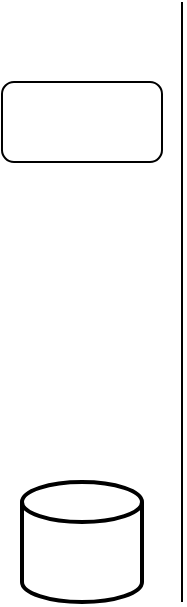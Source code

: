 <mxfile version="13.10.0" type="github"><diagram id="yvfL5rS_ktrZTFr5pAk7" name="第 1 页"><mxGraphModel dx="899" dy="504" grid="1" gridSize="10" guides="1" tooltips="1" connect="1" arrows="1" fold="1" page="1" pageScale="1" pageWidth="827" pageHeight="1169" math="0" shadow="0"><root><mxCell id="0"/><mxCell id="1" parent="0"/><mxCell id="1KeufojA-YT8Hpqhhikp-1" value="" style="endArrow=none;html=1;" edge="1" parent="1"><mxGeometry width="50" height="50" relative="1" as="geometry"><mxPoint x="170" y="380" as="sourcePoint"/><mxPoint x="170" y="80" as="targetPoint"/></mxGeometry></mxCell><mxCell id="1KeufojA-YT8Hpqhhikp-2" value="" style="rounded=1;whiteSpace=wrap;html=1;" vertex="1" parent="1"><mxGeometry x="80" y="120" width="80" height="40" as="geometry"/></mxCell><mxCell id="1KeufojA-YT8Hpqhhikp-3" value="" style="strokeWidth=2;html=1;shape=mxgraph.flowchart.database;whiteSpace=wrap;" vertex="1" parent="1"><mxGeometry x="90" y="320" width="60" height="60" as="geometry"/></mxCell></root></mxGraphModel></diagram></mxfile>